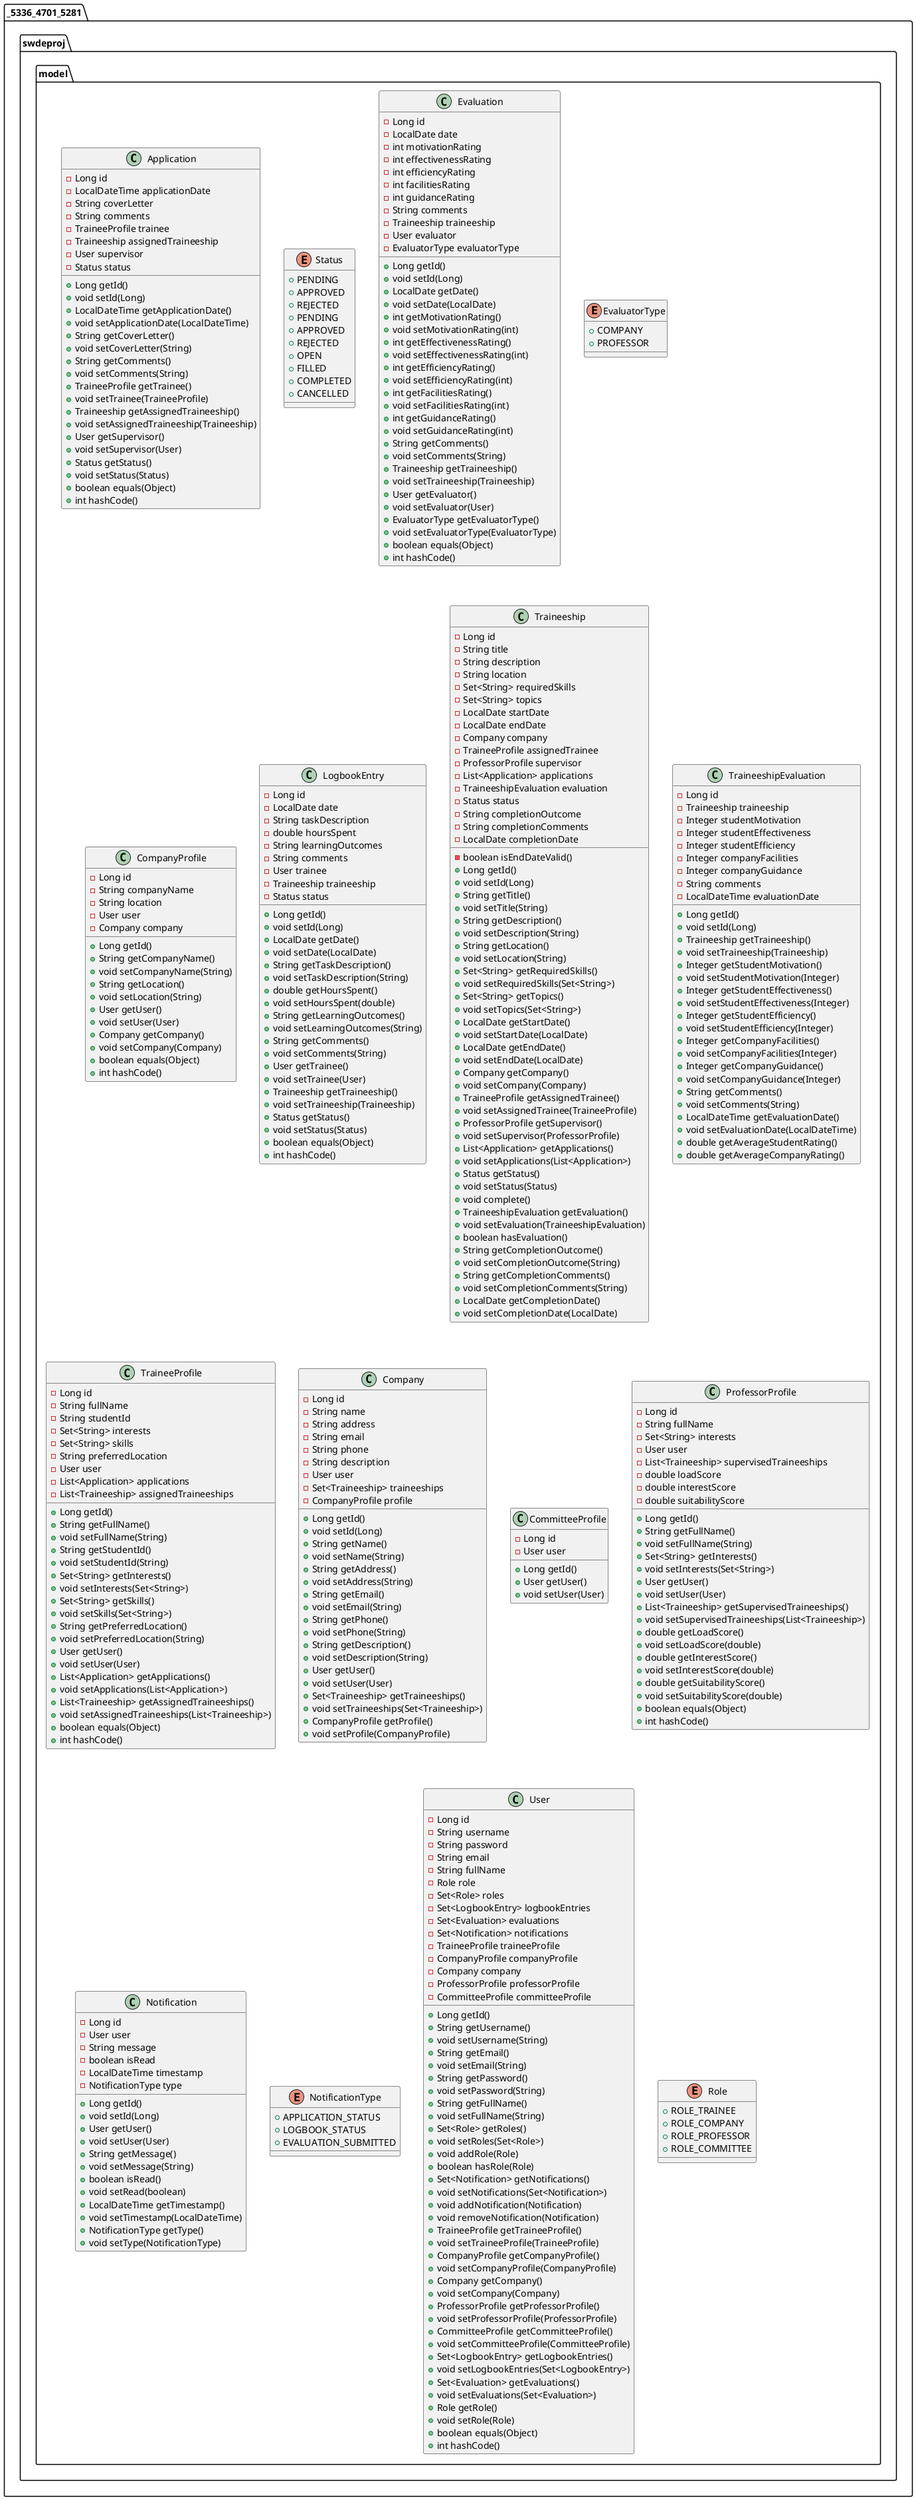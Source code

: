 @startuml
class _5336_4701_5281.swdeproj.model.Application {
- Long id
- LocalDateTime applicationDate
- String coverLetter
- String comments
- TraineeProfile trainee
- Traineeship assignedTraineeship
- User supervisor
- Status status
+ Long getId()
+ void setId(Long)
+ LocalDateTime getApplicationDate()
+ void setApplicationDate(LocalDateTime)
+ String getCoverLetter()
+ void setCoverLetter(String)
+ String getComments()
+ void setComments(String)
+ TraineeProfile getTrainee()
+ void setTrainee(TraineeProfile)
+ Traineeship getAssignedTraineeship()
+ void setAssignedTraineeship(Traineeship)
+ User getSupervisor()
+ void setSupervisor(User)
+ Status getStatus()
+ void setStatus(Status)
+ boolean equals(Object)
+ int hashCode()
}


enum _5336_4701_5281.swdeproj.model.Status {
+  PENDING
+  APPROVED
+  REJECTED
}

class _5336_4701_5281.swdeproj.model.Evaluation {
- Long id
- LocalDate date
- int motivationRating
- int effectivenessRating
- int efficiencyRating
- int facilitiesRating
- int guidanceRating
- String comments
- Traineeship traineeship
- User evaluator
- EvaluatorType evaluatorType
+ Long getId()
+ void setId(Long)
+ LocalDate getDate()
+ void setDate(LocalDate)
+ int getMotivationRating()
+ void setMotivationRating(int)
+ int getEffectivenessRating()
+ void setEffectivenessRating(int)
+ int getEfficiencyRating()
+ void setEfficiencyRating(int)
+ int getFacilitiesRating()
+ void setFacilitiesRating(int)
+ int getGuidanceRating()
+ void setGuidanceRating(int)
+ String getComments()
+ void setComments(String)
+ Traineeship getTraineeship()
+ void setTraineeship(Traineeship)
+ User getEvaluator()
+ void setEvaluator(User)
+ EvaluatorType getEvaluatorType()
+ void setEvaluatorType(EvaluatorType)
+ boolean equals(Object)
+ int hashCode()
}


enum _5336_4701_5281.swdeproj.model.EvaluatorType {
+  COMPANY
+  PROFESSOR
}

class _5336_4701_5281.swdeproj.model.CompanyProfile {
- Long id
- String companyName
- String location
- User user
- Company company
+ Long getId()
+ String getCompanyName()
+ void setCompanyName(String)
+ String getLocation()
+ void setLocation(String)
+ User getUser()
+ void setUser(User)
+ Company getCompany()
+ void setCompany(Company)
+ boolean equals(Object)
+ int hashCode()
}


class _5336_4701_5281.swdeproj.model.LogbookEntry {
- Long id
- LocalDate date
- String taskDescription
- double hoursSpent
- String learningOutcomes
- String comments
- User trainee
- Traineeship traineeship
- Status status
+ Long getId()
+ void setId(Long)
+ LocalDate getDate()
+ void setDate(LocalDate)
+ String getTaskDescription()
+ void setTaskDescription(String)
+ double getHoursSpent()
+ void setHoursSpent(double)
+ String getLearningOutcomes()
+ void setLearningOutcomes(String)
+ String getComments()
+ void setComments(String)
+ User getTrainee()
+ void setTrainee(User)
+ Traineeship getTraineeship()
+ void setTraineeship(Traineeship)
+ Status getStatus()
+ void setStatus(Status)
+ boolean equals(Object)
+ int hashCode()
}


enum _5336_4701_5281.swdeproj.model.Status {
+  PENDING
+  APPROVED
+  REJECTED
}

class _5336_4701_5281.swdeproj.model.Traineeship {
- Long id
- String title
- String description
- String location
- Set<String> requiredSkills
- Set<String> topics
- LocalDate startDate
- LocalDate endDate
- Company company
- TraineeProfile assignedTrainee
- ProfessorProfile supervisor
- List<Application> applications
- TraineeshipEvaluation evaluation
- Status status
- String completionOutcome
- String completionComments
- LocalDate completionDate
- boolean isEndDateValid()
+ Long getId()
+ void setId(Long)
+ String getTitle()
+ void setTitle(String)
+ String getDescription()
+ void setDescription(String)
+ String getLocation()
+ void setLocation(String)
+ Set<String> getRequiredSkills()
+ void setRequiredSkills(Set<String>)
+ Set<String> getTopics()
+ void setTopics(Set<String>)
+ LocalDate getStartDate()
+ void setStartDate(LocalDate)
+ LocalDate getEndDate()
+ void setEndDate(LocalDate)
+ Company getCompany()
+ void setCompany(Company)
+ TraineeProfile getAssignedTrainee()
+ void setAssignedTrainee(TraineeProfile)
+ ProfessorProfile getSupervisor()
+ void setSupervisor(ProfessorProfile)
+ List<Application> getApplications()
+ void setApplications(List<Application>)
+ Status getStatus()
+ void setStatus(Status)
+ void complete()
+ TraineeshipEvaluation getEvaluation()
+ void setEvaluation(TraineeshipEvaluation)
+ boolean hasEvaluation()
+ String getCompletionOutcome()
+ void setCompletionOutcome(String)
+ String getCompletionComments()
+ void setCompletionComments(String)
+ LocalDate getCompletionDate()
+ void setCompletionDate(LocalDate)
}


enum _5336_4701_5281.swdeproj.model.Status {
+  OPEN
+  FILLED
+  COMPLETED
+  CANCELLED
}

class _5336_4701_5281.swdeproj.model.TraineeshipEvaluation {
- Long id
- Traineeship traineeship
- Integer studentMotivation
- Integer studentEffectiveness
- Integer studentEfficiency
- Integer companyFacilities
- Integer companyGuidance
- String comments
- LocalDateTime evaluationDate
+ Long getId()
+ void setId(Long)
+ Traineeship getTraineeship()
+ void setTraineeship(Traineeship)
+ Integer getStudentMotivation()
+ void setStudentMotivation(Integer)
+ Integer getStudentEffectiveness()
+ void setStudentEffectiveness(Integer)
+ Integer getStudentEfficiency()
+ void setStudentEfficiency(Integer)
+ Integer getCompanyFacilities()
+ void setCompanyFacilities(Integer)
+ Integer getCompanyGuidance()
+ void setCompanyGuidance(Integer)
+ String getComments()
+ void setComments(String)
+ LocalDateTime getEvaluationDate()
+ void setEvaluationDate(LocalDateTime)
+ double getAverageStudentRating()
+ double getAverageCompanyRating()
}


class _5336_4701_5281.swdeproj.model.TraineeProfile {
- Long id
- String fullName
- String studentId
- Set<String> interests
- Set<String> skills
- String preferredLocation
- User user
- List<Application> applications
- List<Traineeship> assignedTraineeships
+ Long getId()
+ String getFullName()
+ void setFullName(String)
+ String getStudentId()
+ void setStudentId(String)
+ Set<String> getInterests()
+ void setInterests(Set<String>)
+ Set<String> getSkills()
+ void setSkills(Set<String>)
+ String getPreferredLocation()
+ void setPreferredLocation(String)
+ User getUser()
+ void setUser(User)
+ List<Application> getApplications()
+ void setApplications(List<Application>)
+ List<Traineeship> getAssignedTraineeships()
+ void setAssignedTraineeships(List<Traineeship>)
+ boolean equals(Object)
+ int hashCode()
}


class _5336_4701_5281.swdeproj.model.Company {
- Long id
- String name
- String address
- String email
- String phone
- String description
- User user
- Set<Traineeship> traineeships
- CompanyProfile profile
+ Long getId()
+ void setId(Long)
+ String getName()
+ void setName(String)
+ String getAddress()
+ void setAddress(String)
+ String getEmail()
+ void setEmail(String)
+ String getPhone()
+ void setPhone(String)
+ String getDescription()
+ void setDescription(String)
+ User getUser()
+ void setUser(User)
+ Set<Traineeship> getTraineeships()
+ void setTraineeships(Set<Traineeship>)
+ CompanyProfile getProfile()
+ void setProfile(CompanyProfile)
}


class _5336_4701_5281.swdeproj.model.CommitteeProfile {
- Long id
- User user
+ Long getId()
+ User getUser()
+ void setUser(User)
}


class _5336_4701_5281.swdeproj.model.ProfessorProfile {
- Long id
- String fullName
- Set<String> interests
- User user
- List<Traineeship> supervisedTraineeships
- double loadScore
- double interestScore
- double suitabilityScore
+ Long getId()
+ String getFullName()
+ void setFullName(String)
+ Set<String> getInterests()
+ void setInterests(Set<String>)
+ User getUser()
+ void setUser(User)
+ List<Traineeship> getSupervisedTraineeships()
+ void setSupervisedTraineeships(List<Traineeship>)
+ double getLoadScore()
+ void setLoadScore(double)
+ double getInterestScore()
+ void setInterestScore(double)
+ double getSuitabilityScore()
+ void setSuitabilityScore(double)
+ boolean equals(Object)
+ int hashCode()
}


class _5336_4701_5281.swdeproj.model.Notification {
- Long id
- User user
- String message
- boolean isRead
- LocalDateTime timestamp
- NotificationType type
+ Long getId()
+ void setId(Long)
+ User getUser()
+ void setUser(User)
+ String getMessage()
+ void setMessage(String)
+ boolean isRead()
+ void setRead(boolean)
+ LocalDateTime getTimestamp()
+ void setTimestamp(LocalDateTime)
+ NotificationType getType()
+ void setType(NotificationType)
}


enum _5336_4701_5281.swdeproj.model.NotificationType {
+  APPLICATION_STATUS
+  LOGBOOK_STATUS
+  EVALUATION_SUBMITTED
}

class _5336_4701_5281.swdeproj.model.User {
- Long id
- String username
- String password
- String email
- String fullName
- Role role
- Set<Role> roles
- Set<LogbookEntry> logbookEntries
- Set<Evaluation> evaluations
- Set<Notification> notifications
- TraineeProfile traineeProfile
- CompanyProfile companyProfile
- Company company
- ProfessorProfile professorProfile
- CommitteeProfile committeeProfile
+ Long getId()
+ String getUsername()
+ void setUsername(String)
+ String getEmail()
+ void setEmail(String)
+ String getPassword()
+ void setPassword(String)
+ String getFullName()
+ void setFullName(String)
+ Set<Role> getRoles()
+ void setRoles(Set<Role>)
+ void addRole(Role)
+ boolean hasRole(Role)
+ Set<Notification> getNotifications()
+ void setNotifications(Set<Notification>)
+ void addNotification(Notification)
+ void removeNotification(Notification)
+ TraineeProfile getTraineeProfile()
+ void setTraineeProfile(TraineeProfile)
+ CompanyProfile getCompanyProfile()
+ void setCompanyProfile(CompanyProfile)
+ Company getCompany()
+ void setCompany(Company)
+ ProfessorProfile getProfessorProfile()
+ void setProfessorProfile(ProfessorProfile)
+ CommitteeProfile getCommitteeProfile()
+ void setCommitteeProfile(CommitteeProfile)
+ Set<LogbookEntry> getLogbookEntries()
+ void setLogbookEntries(Set<LogbookEntry>)
+ Set<Evaluation> getEvaluations()
+ void setEvaluations(Set<Evaluation>)
+ Role getRole()
+ void setRole(Role)
+ boolean equals(Object)
+ int hashCode()
}


enum _5336_4701_5281.swdeproj.model.Role {
+  ROLE_TRAINEE
+  ROLE_COMPANY
+  ROLE_PROFESSOR
+  ROLE_COMMITTEE
}

@enduml